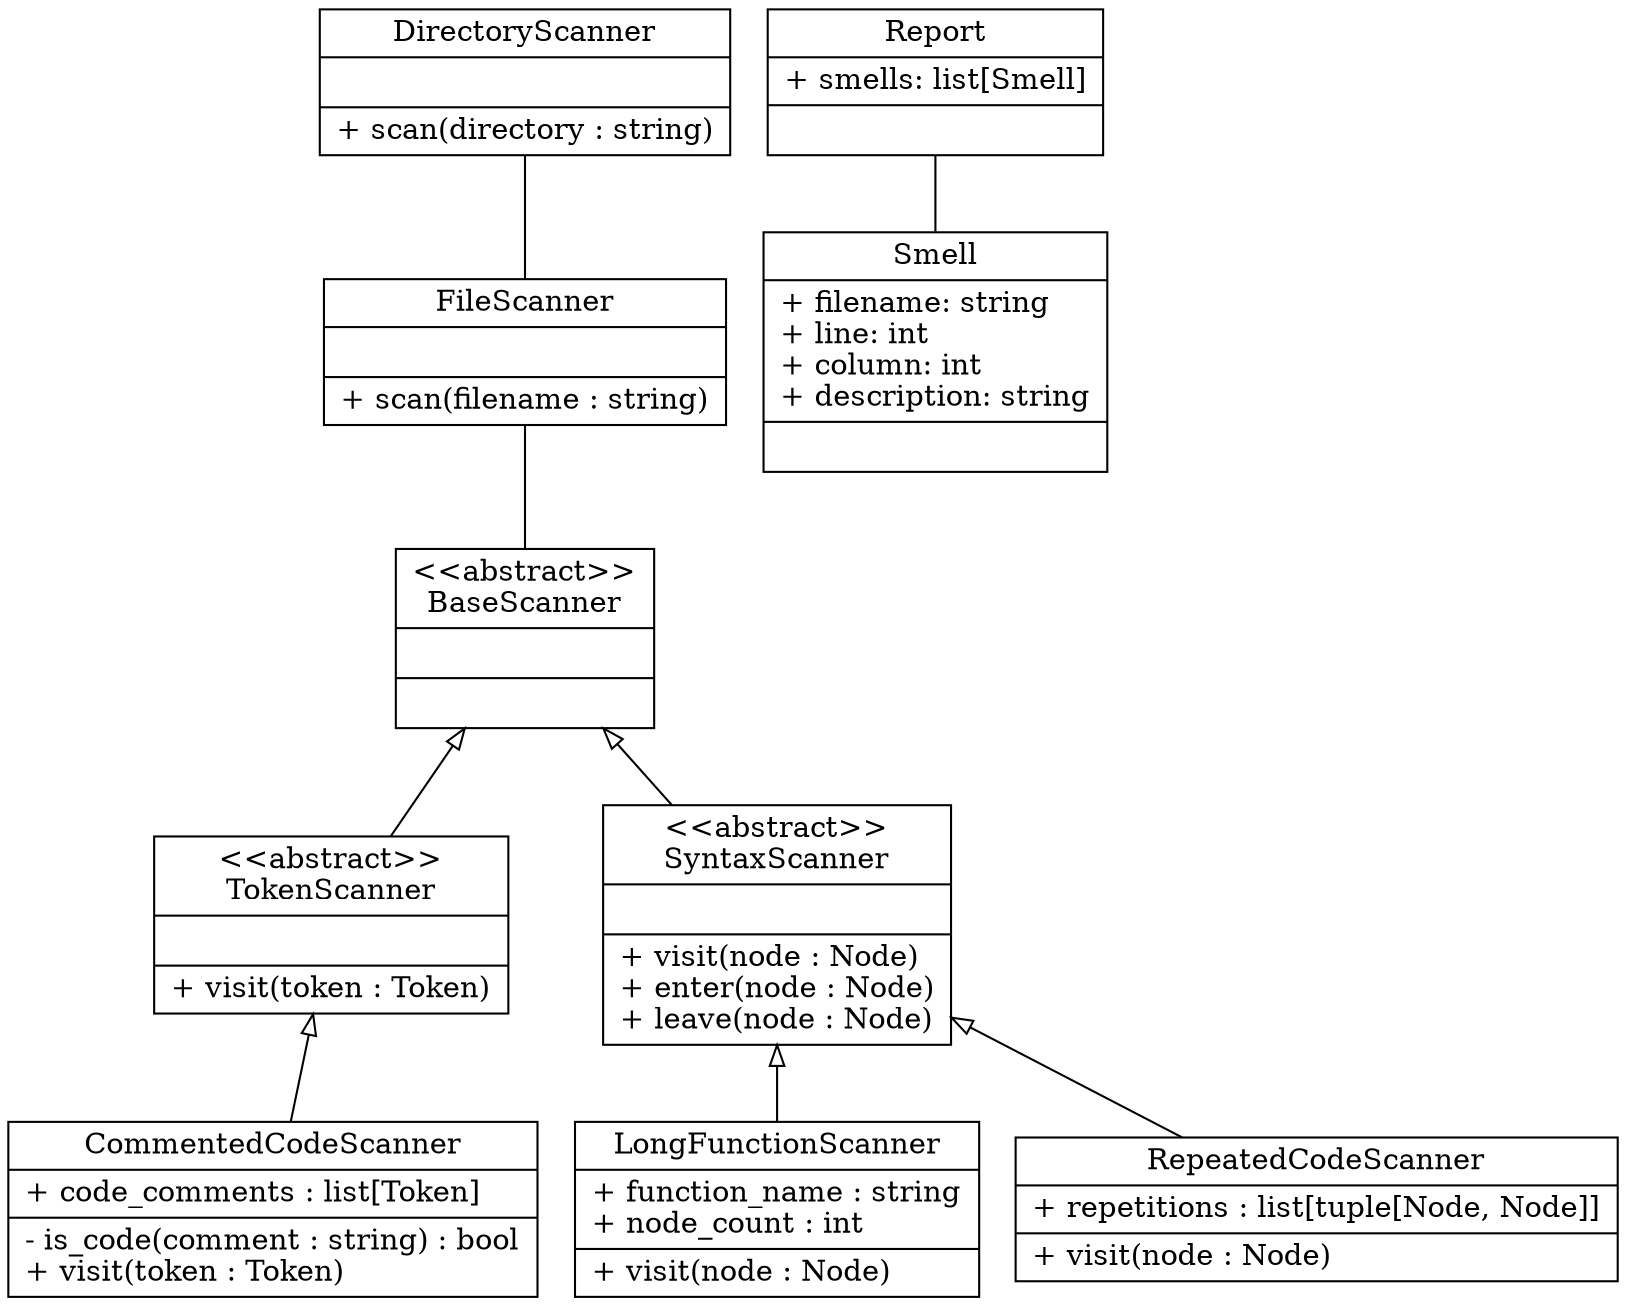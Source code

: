 digraph UML {
  node [shape=record];

  dir_scan [
    label="{DirectoryScanner|\n|+ scan(directory : string)\l}"
  ];

  file_scan [
    label="{FileScanner|\n|+ scan(filename : string)\l}"
  ];

  base_scan [
    label="{\<\<abstract\>\>\nBaseScanner|\n|\n}"
  ];

  token_scan [
    label="{\<\<abstract\>\>\nTokenScanner|\n|+ visit(token : Token)}"
  ];

  comments_scan [
    label="{CommentedCodeScanner|+ code_comments : list[Token]\l|- is_code(comment : string) : bool\l+ visit(token : Token)\l}"
  ]

  syntax_scan [
    label="{\<\<abstract\>\>\nSyntaxScanner|\n|+ visit(node : Node)\l+ enter(node : Node)\l+ leave(node : Node)\l}"
  ];

  complexity_scan [
    label="{LongFunctionScanner|+ function_name : string\l+ node_count : int\l|+ visit(node : Node)\l}"
  ];

  repeat_scan [
    label="{RepeatedCodeScanner|+ repetitions : list[tuple[Node, Node]]\l|+ visit(node : Node)\l}"
  ];

  smell [
    label="{Smell|+ filename: string\l+ line: int\l+ column: int\l+ description: string\l|\n}"
  ]

  report [
    label="{Report|+ smells: list[Smell]\l|\n}"
  ]

  dir_scan -> file_scan [arrowtail="none",dir=back];
  file_scan -> base_scan [arrowtail="none",dir=back];
  base_scan -> token_scan [arrowtail="empty",dir=back];
  base_scan -> syntax_scan [arrowtail="empty",dir=back];
  token_scan -> comments_scan [arrowtail="empty",dir=back];
  syntax_scan -> complexity_scan [arrowtail="empty",dir=back];
  syntax_scan -> repeat_scan [arrowtail="empty",dir=back];
  report -> smell [arrowtail="none",dir=back];

}
